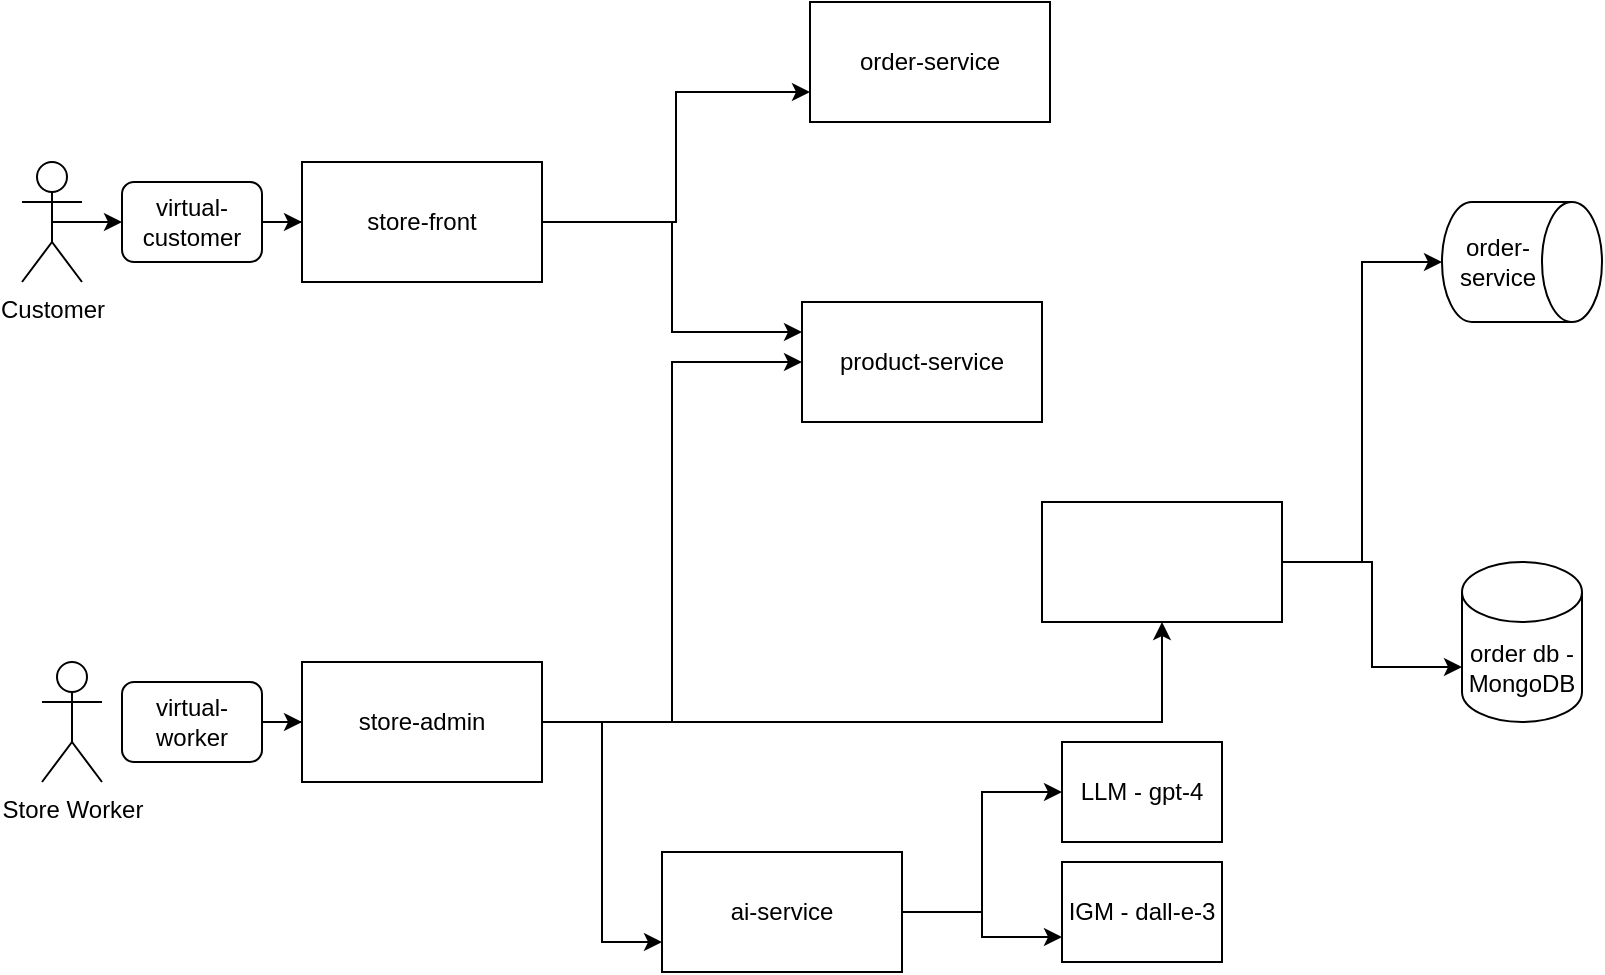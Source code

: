 <mxfile version="25.0.3">
  <diagram id="C5RBs43oDa-KdzZeNtuy" name="Page-1">
    <mxGraphModel dx="1290" dy="557" grid="1" gridSize="10" guides="1" tooltips="1" connect="1" arrows="1" fold="1" page="1" pageScale="1" pageWidth="827" pageHeight="1169" math="0" shadow="0">
      <root>
        <mxCell id="WIyWlLk6GJQsqaUBKTNV-0" />
        <mxCell id="WIyWlLk6GJQsqaUBKTNV-1" parent="WIyWlLk6GJQsqaUBKTNV-0" />
        <mxCell id="OMrNZUZPwiSqMeDabjLw-12" style="edgeStyle=orthogonalEdgeStyle;rounded=0;orthogonalLoop=1;jettySize=auto;html=1;exitX=0.5;exitY=0.5;exitDx=0;exitDy=0;exitPerimeter=0;" parent="WIyWlLk6GJQsqaUBKTNV-1" source="OMrNZUZPwiSqMeDabjLw-0" edge="1">
          <mxGeometry relative="1" as="geometry">
            <mxPoint x="70" y="350" as="targetPoint" />
          </mxGeometry>
        </mxCell>
        <mxCell id="OMrNZUZPwiSqMeDabjLw-0" value="Customer" style="shape=umlActor;verticalLabelPosition=bottom;verticalAlign=top;html=1;outlineConnect=0;" parent="WIyWlLk6GJQsqaUBKTNV-1" vertex="1">
          <mxGeometry x="20" y="320" width="30" height="60" as="geometry" />
        </mxCell>
        <mxCell id="OMrNZUZPwiSqMeDabjLw-1" value="Store Worker" style="shape=umlActor;verticalLabelPosition=bottom;verticalAlign=top;html=1;outlineConnect=0;" parent="WIyWlLk6GJQsqaUBKTNV-1" vertex="1">
          <mxGeometry x="30" y="570" width="30" height="60" as="geometry" />
        </mxCell>
        <mxCell id="OMrNZUZPwiSqMeDabjLw-19" style="edgeStyle=orthogonalEdgeStyle;rounded=0;orthogonalLoop=1;jettySize=auto;html=1;entryX=0;entryY=0.75;entryDx=0;entryDy=0;" parent="WIyWlLk6GJQsqaUBKTNV-1" source="OMrNZUZPwiSqMeDabjLw-2" target="OMrNZUZPwiSqMeDabjLw-4" edge="1">
          <mxGeometry relative="1" as="geometry" />
        </mxCell>
        <mxCell id="OMrNZUZPwiSqMeDabjLw-20" style="edgeStyle=orthogonalEdgeStyle;rounded=0;orthogonalLoop=1;jettySize=auto;html=1;entryX=0;entryY=0.25;entryDx=0;entryDy=0;" parent="WIyWlLk6GJQsqaUBKTNV-1" source="OMrNZUZPwiSqMeDabjLw-2" target="OMrNZUZPwiSqMeDabjLw-5" edge="1">
          <mxGeometry relative="1" as="geometry" />
        </mxCell>
        <mxCell id="OMrNZUZPwiSqMeDabjLw-2" value="store-front" style="rounded=0;whiteSpace=wrap;html=1;" parent="WIyWlLk6GJQsqaUBKTNV-1" vertex="1">
          <mxGeometry x="160" y="320" width="120" height="60" as="geometry" />
        </mxCell>
        <mxCell id="OMrNZUZPwiSqMeDabjLw-23" style="edgeStyle=orthogonalEdgeStyle;rounded=0;orthogonalLoop=1;jettySize=auto;html=1;entryX=0;entryY=0.75;entryDx=0;entryDy=0;" parent="WIyWlLk6GJQsqaUBKTNV-1" source="OMrNZUZPwiSqMeDabjLw-3" target="OMrNZUZPwiSqMeDabjLw-7" edge="1">
          <mxGeometry relative="1" as="geometry" />
        </mxCell>
        <mxCell id="OMrNZUZPwiSqMeDabjLw-28" style="edgeStyle=orthogonalEdgeStyle;rounded=0;orthogonalLoop=1;jettySize=auto;html=1;" parent="WIyWlLk6GJQsqaUBKTNV-1" source="OMrNZUZPwiSqMeDabjLw-3" target="OMrNZUZPwiSqMeDabjLw-6" edge="1">
          <mxGeometry relative="1" as="geometry" />
        </mxCell>
        <mxCell id="OMrNZUZPwiSqMeDabjLw-30" style="edgeStyle=orthogonalEdgeStyle;rounded=0;orthogonalLoop=1;jettySize=auto;html=1;entryX=0;entryY=0.5;entryDx=0;entryDy=0;" parent="WIyWlLk6GJQsqaUBKTNV-1" source="OMrNZUZPwiSqMeDabjLw-3" target="OMrNZUZPwiSqMeDabjLw-5" edge="1">
          <mxGeometry relative="1" as="geometry" />
        </mxCell>
        <mxCell id="OMrNZUZPwiSqMeDabjLw-3" value="store-admin" style="rounded=0;whiteSpace=wrap;html=1;" parent="WIyWlLk6GJQsqaUBKTNV-1" vertex="1">
          <mxGeometry x="160" y="570" width="120" height="60" as="geometry" />
        </mxCell>
        <mxCell id="OMrNZUZPwiSqMeDabjLw-4" value="order-service" style="rounded=0;whiteSpace=wrap;html=1;" parent="WIyWlLk6GJQsqaUBKTNV-1" vertex="1">
          <mxGeometry x="414" y="240" width="120" height="60" as="geometry" />
        </mxCell>
        <mxCell id="OMrNZUZPwiSqMeDabjLw-5" value="product-service" style="rounded=0;whiteSpace=wrap;html=1;" parent="WIyWlLk6GJQsqaUBKTNV-1" vertex="1">
          <mxGeometry x="410" y="390" width="120" height="60" as="geometry" />
        </mxCell>
        <mxCell id="OMrNZUZPwiSqMeDabjLw-6" value="" style="rounded=0;whiteSpace=wrap;html=1;" parent="WIyWlLk6GJQsqaUBKTNV-1" vertex="1">
          <mxGeometry x="530" y="490" width="120" height="60" as="geometry" />
        </mxCell>
        <mxCell id="OMrNZUZPwiSqMeDabjLw-26" style="edgeStyle=orthogonalEdgeStyle;rounded=0;orthogonalLoop=1;jettySize=auto;html=1;entryX=0;entryY=0.5;entryDx=0;entryDy=0;" parent="WIyWlLk6GJQsqaUBKTNV-1" source="OMrNZUZPwiSqMeDabjLw-7" target="OMrNZUZPwiSqMeDabjLw-10" edge="1">
          <mxGeometry relative="1" as="geometry" />
        </mxCell>
        <mxCell id="OMrNZUZPwiSqMeDabjLw-27" style="edgeStyle=orthogonalEdgeStyle;rounded=0;orthogonalLoop=1;jettySize=auto;html=1;entryX=0;entryY=0.75;entryDx=0;entryDy=0;" parent="WIyWlLk6GJQsqaUBKTNV-1" source="OMrNZUZPwiSqMeDabjLw-7" target="OMrNZUZPwiSqMeDabjLw-11" edge="1">
          <mxGeometry relative="1" as="geometry" />
        </mxCell>
        <mxCell id="OMrNZUZPwiSqMeDabjLw-7" value="ai-service" style="rounded=0;whiteSpace=wrap;html=1;" parent="WIyWlLk6GJQsqaUBKTNV-1" vertex="1">
          <mxGeometry x="340" y="665" width="120" height="60" as="geometry" />
        </mxCell>
        <mxCell id="OMrNZUZPwiSqMeDabjLw-8" value="order-service" style="shape=cylinder3;whiteSpace=wrap;html=1;boundedLbl=1;backgroundOutline=1;size=15;direction=south;" parent="WIyWlLk6GJQsqaUBKTNV-1" vertex="1">
          <mxGeometry x="730" y="340" width="80" height="60" as="geometry" />
        </mxCell>
        <mxCell id="OMrNZUZPwiSqMeDabjLw-9" value="order db - MongoDB" style="shape=cylinder3;whiteSpace=wrap;html=1;boundedLbl=1;backgroundOutline=1;size=15;" parent="WIyWlLk6GJQsqaUBKTNV-1" vertex="1">
          <mxGeometry x="740" y="520" width="60" height="80" as="geometry" />
        </mxCell>
        <mxCell id="OMrNZUZPwiSqMeDabjLw-10" value="LLM - gpt-4" style="rounded=0;whiteSpace=wrap;html=1;" parent="WIyWlLk6GJQsqaUBKTNV-1" vertex="1">
          <mxGeometry x="540" y="610" width="80" height="50" as="geometry" />
        </mxCell>
        <mxCell id="OMrNZUZPwiSqMeDabjLw-11" value="IGM - dall-e-3" style="rounded=0;whiteSpace=wrap;html=1;" parent="WIyWlLk6GJQsqaUBKTNV-1" vertex="1">
          <mxGeometry x="540" y="670" width="80" height="50" as="geometry" />
        </mxCell>
        <mxCell id="OMrNZUZPwiSqMeDabjLw-17" value="" style="edgeStyle=orthogonalEdgeStyle;rounded=0;orthogonalLoop=1;jettySize=auto;html=1;" parent="WIyWlLk6GJQsqaUBKTNV-1" source="OMrNZUZPwiSqMeDabjLw-15" target="OMrNZUZPwiSqMeDabjLw-2" edge="1">
          <mxGeometry relative="1" as="geometry" />
        </mxCell>
        <mxCell id="OMrNZUZPwiSqMeDabjLw-15" value="virtual-customer" style="rounded=1;whiteSpace=wrap;html=1;" parent="WIyWlLk6GJQsqaUBKTNV-1" vertex="1">
          <mxGeometry x="70" y="330" width="70" height="40" as="geometry" />
        </mxCell>
        <mxCell id="OMrNZUZPwiSqMeDabjLw-18" value="" style="edgeStyle=orthogonalEdgeStyle;rounded=0;orthogonalLoop=1;jettySize=auto;html=1;" parent="WIyWlLk6GJQsqaUBKTNV-1" source="OMrNZUZPwiSqMeDabjLw-16" target="OMrNZUZPwiSqMeDabjLw-3" edge="1">
          <mxGeometry relative="1" as="geometry" />
        </mxCell>
        <mxCell id="OMrNZUZPwiSqMeDabjLw-16" value="virtual-worker" style="rounded=1;whiteSpace=wrap;html=1;" parent="WIyWlLk6GJQsqaUBKTNV-1" vertex="1">
          <mxGeometry x="70" y="580" width="70" height="40" as="geometry" />
        </mxCell>
        <mxCell id="OMrNZUZPwiSqMeDabjLw-24" style="edgeStyle=orthogonalEdgeStyle;rounded=0;orthogonalLoop=1;jettySize=auto;html=1;entryX=0.5;entryY=1;entryDx=0;entryDy=0;entryPerimeter=0;" parent="WIyWlLk6GJQsqaUBKTNV-1" source="OMrNZUZPwiSqMeDabjLw-6" target="OMrNZUZPwiSqMeDabjLw-8" edge="1">
          <mxGeometry relative="1" as="geometry" />
        </mxCell>
        <mxCell id="OMrNZUZPwiSqMeDabjLw-25" style="edgeStyle=orthogonalEdgeStyle;rounded=0;orthogonalLoop=1;jettySize=auto;html=1;entryX=0;entryY=0;entryDx=0;entryDy=52.5;entryPerimeter=0;" parent="WIyWlLk6GJQsqaUBKTNV-1" source="OMrNZUZPwiSqMeDabjLw-6" target="OMrNZUZPwiSqMeDabjLw-9" edge="1">
          <mxGeometry relative="1" as="geometry" />
        </mxCell>
      </root>
    </mxGraphModel>
  </diagram>
</mxfile>
